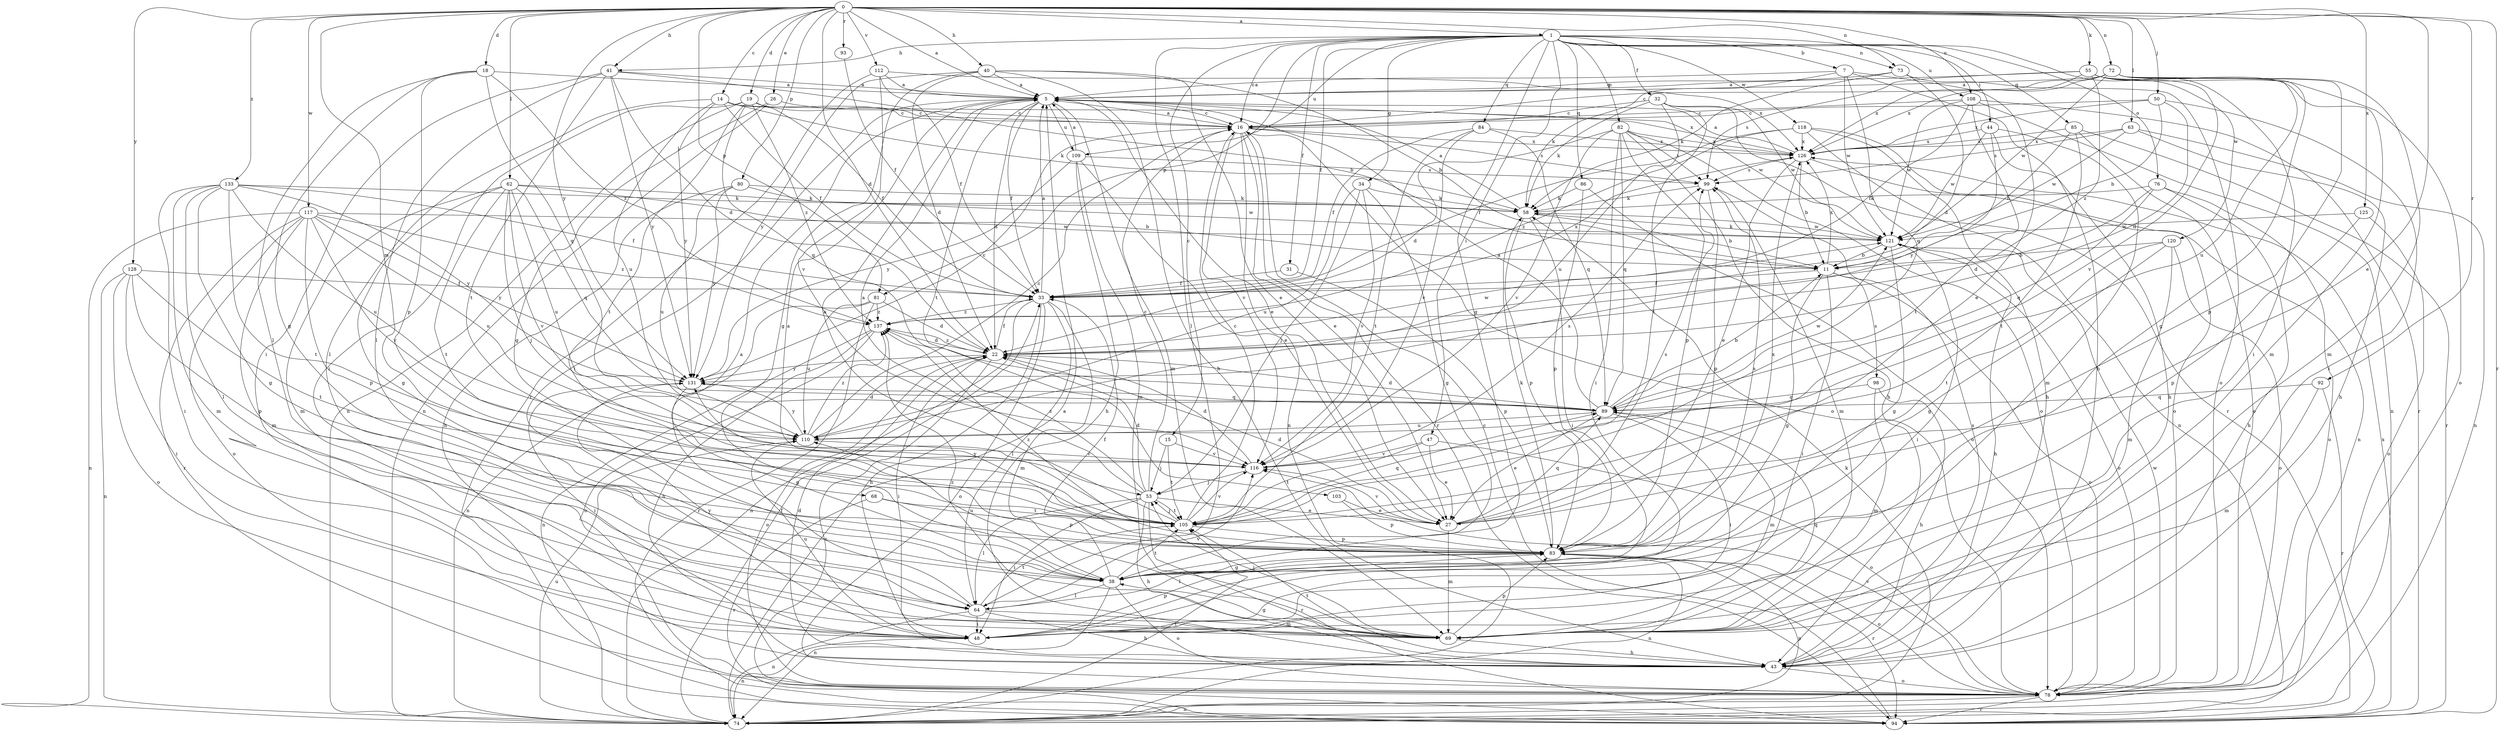 strict digraph  {
0;
1;
5;
7;
11;
14;
15;
16;
18;
19;
22;
26;
27;
31;
32;
33;
34;
38;
40;
41;
43;
44;
47;
48;
50;
53;
55;
58;
62;
63;
64;
68;
69;
72;
73;
74;
76;
78;
80;
81;
82;
83;
84;
85;
86;
89;
92;
93;
94;
98;
99;
103;
105;
108;
109;
110;
112;
116;
117;
118;
120;
121;
125;
126;
128;
131;
133;
137;
0 -> 1  [label=a];
0 -> 5  [label=a];
0 -> 14  [label=c];
0 -> 18  [label=d];
0 -> 19  [label=d];
0 -> 22  [label=d];
0 -> 26  [label=e];
0 -> 27  [label=e];
0 -> 40  [label=h];
0 -> 41  [label=h];
0 -> 50  [label=j];
0 -> 55  [label=k];
0 -> 62  [label=l];
0 -> 63  [label=l];
0 -> 68  [label=m];
0 -> 72  [label=n];
0 -> 73  [label=n];
0 -> 80  [label=p];
0 -> 81  [label=p];
0 -> 92  [label=r];
0 -> 93  [label=r];
0 -> 94  [label=r];
0 -> 108  [label=u];
0 -> 112  [label=v];
0 -> 117  [label=w];
0 -> 125  [label=x];
0 -> 128  [label=y];
0 -> 131  [label=y];
0 -> 133  [label=z];
1 -> 7  [label=b];
1 -> 15  [label=c];
1 -> 16  [label=c];
1 -> 31  [label=f];
1 -> 32  [label=f];
1 -> 33  [label=f];
1 -> 34  [label=g];
1 -> 38  [label=g];
1 -> 41  [label=h];
1 -> 44  [label=i];
1 -> 47  [label=i];
1 -> 64  [label=l];
1 -> 73  [label=n];
1 -> 76  [label=o];
1 -> 81  [label=p];
1 -> 82  [label=p];
1 -> 84  [label=q];
1 -> 85  [label=q];
1 -> 86  [label=q];
1 -> 108  [label=u];
1 -> 109  [label=u];
1 -> 118  [label=w];
1 -> 120  [label=w];
5 -> 16  [label=c];
5 -> 22  [label=d];
5 -> 27  [label=e];
5 -> 33  [label=f];
5 -> 48  [label=i];
5 -> 69  [label=m];
5 -> 103  [label=t];
5 -> 109  [label=u];
5 -> 121  [label=w];
7 -> 5  [label=a];
7 -> 27  [label=e];
7 -> 43  [label=h];
7 -> 58  [label=k];
7 -> 89  [label=q];
7 -> 121  [label=w];
11 -> 33  [label=f];
11 -> 38  [label=g];
11 -> 48  [label=i];
11 -> 78  [label=o];
11 -> 98  [label=s];
11 -> 126  [label=x];
14 -> 16  [label=c];
14 -> 33  [label=f];
14 -> 58  [label=k];
14 -> 64  [label=l];
14 -> 110  [label=u];
14 -> 126  [label=x];
14 -> 131  [label=y];
15 -> 53  [label=j];
15 -> 105  [label=t];
15 -> 116  [label=v];
16 -> 5  [label=a];
16 -> 27  [label=e];
16 -> 74  [label=n];
16 -> 78  [label=o];
16 -> 94  [label=r];
16 -> 99  [label=s];
16 -> 116  [label=v];
16 -> 126  [label=x];
18 -> 5  [label=a];
18 -> 38  [label=g];
18 -> 64  [label=l];
18 -> 83  [label=p];
18 -> 89  [label=q];
18 -> 137  [label=z];
19 -> 16  [label=c];
19 -> 33  [label=f];
19 -> 48  [label=i];
19 -> 74  [label=n];
19 -> 89  [label=q];
19 -> 105  [label=t];
19 -> 137  [label=z];
22 -> 33  [label=f];
22 -> 48  [label=i];
22 -> 78  [label=o];
22 -> 94  [label=r];
22 -> 121  [label=w];
22 -> 131  [label=y];
22 -> 137  [label=z];
26 -> 16  [label=c];
26 -> 38  [label=g];
26 -> 74  [label=n];
27 -> 22  [label=d];
27 -> 69  [label=m];
27 -> 89  [label=q];
27 -> 99  [label=s];
27 -> 116  [label=v];
31 -> 33  [label=f];
31 -> 83  [label=p];
32 -> 16  [label=c];
32 -> 58  [label=k];
32 -> 94  [label=r];
32 -> 105  [label=t];
32 -> 110  [label=u];
32 -> 121  [label=w];
33 -> 5  [label=a];
33 -> 43  [label=h];
33 -> 64  [label=l];
33 -> 69  [label=m];
33 -> 74  [label=n];
33 -> 78  [label=o];
33 -> 126  [label=x];
33 -> 137  [label=z];
34 -> 38  [label=g];
34 -> 53  [label=j];
34 -> 58  [label=k];
34 -> 110  [label=u];
34 -> 116  [label=v];
38 -> 33  [label=f];
38 -> 64  [label=l];
38 -> 74  [label=n];
38 -> 78  [label=o];
38 -> 105  [label=t];
38 -> 110  [label=u];
40 -> 5  [label=a];
40 -> 11  [label=b];
40 -> 22  [label=d];
40 -> 27  [label=e];
40 -> 38  [label=g];
40 -> 43  [label=h];
40 -> 131  [label=y];
41 -> 5  [label=a];
41 -> 11  [label=b];
41 -> 22  [label=d];
41 -> 48  [label=i];
41 -> 64  [label=l];
41 -> 105  [label=t];
41 -> 131  [label=y];
43 -> 22  [label=d];
43 -> 78  [label=o];
43 -> 99  [label=s];
43 -> 105  [label=t];
44 -> 43  [label=h];
44 -> 69  [label=m];
44 -> 121  [label=w];
44 -> 126  [label=x];
44 -> 131  [label=y];
47 -> 27  [label=e];
47 -> 78  [label=o];
47 -> 105  [label=t];
47 -> 116  [label=v];
48 -> 74  [label=n];
48 -> 83  [label=p];
48 -> 110  [label=u];
50 -> 11  [label=b];
50 -> 16  [label=c];
50 -> 22  [label=d];
50 -> 48  [label=i];
50 -> 126  [label=x];
53 -> 5  [label=a];
53 -> 16  [label=c];
53 -> 22  [label=d];
53 -> 27  [label=e];
53 -> 43  [label=h];
53 -> 48  [label=i];
53 -> 64  [label=l];
53 -> 94  [label=r];
53 -> 105  [label=t];
53 -> 137  [label=z];
55 -> 5  [label=a];
55 -> 48  [label=i];
55 -> 69  [label=m];
55 -> 78  [label=o];
55 -> 99  [label=s];
55 -> 116  [label=v];
55 -> 126  [label=x];
55 -> 137  [label=z];
58 -> 5  [label=a];
58 -> 11  [label=b];
58 -> 48  [label=i];
58 -> 83  [label=p];
58 -> 121  [label=w];
62 -> 11  [label=b];
62 -> 38  [label=g];
62 -> 53  [label=j];
62 -> 58  [label=k];
62 -> 69  [label=m];
62 -> 89  [label=q];
62 -> 105  [label=t];
62 -> 110  [label=u];
62 -> 116  [label=v];
63 -> 43  [label=h];
63 -> 74  [label=n];
63 -> 99  [label=s];
63 -> 121  [label=w];
63 -> 126  [label=x];
64 -> 5  [label=a];
64 -> 43  [label=h];
64 -> 48  [label=i];
64 -> 69  [label=m];
64 -> 74  [label=n];
64 -> 105  [label=t];
64 -> 116  [label=v];
68 -> 83  [label=p];
68 -> 94  [label=r];
68 -> 105  [label=t];
69 -> 38  [label=g];
69 -> 43  [label=h];
69 -> 53  [label=j];
69 -> 83  [label=p];
69 -> 89  [label=q];
69 -> 131  [label=y];
69 -> 137  [label=z];
72 -> 5  [label=a];
72 -> 16  [label=c];
72 -> 38  [label=g];
72 -> 69  [label=m];
72 -> 83  [label=p];
72 -> 110  [label=u];
72 -> 121  [label=w];
72 -> 126  [label=x];
73 -> 5  [label=a];
73 -> 22  [label=d];
73 -> 58  [label=k];
73 -> 78  [label=o];
74 -> 5  [label=a];
74 -> 33  [label=f];
74 -> 58  [label=k];
74 -> 83  [label=p];
74 -> 105  [label=t];
74 -> 110  [label=u];
76 -> 22  [label=d];
76 -> 43  [label=h];
76 -> 58  [label=k];
76 -> 78  [label=o];
76 -> 89  [label=q];
78 -> 74  [label=n];
78 -> 94  [label=r];
78 -> 116  [label=v];
78 -> 121  [label=w];
80 -> 43  [label=h];
80 -> 58  [label=k];
80 -> 110  [label=u];
80 -> 121  [label=w];
80 -> 131  [label=y];
81 -> 22  [label=d];
81 -> 74  [label=n];
81 -> 94  [label=r];
81 -> 110  [label=u];
81 -> 137  [label=z];
82 -> 22  [label=d];
82 -> 43  [label=h];
82 -> 48  [label=i];
82 -> 78  [label=o];
82 -> 83  [label=p];
82 -> 89  [label=q];
82 -> 99  [label=s];
82 -> 116  [label=v];
82 -> 126  [label=x];
83 -> 5  [label=a];
83 -> 38  [label=g];
83 -> 58  [label=k];
83 -> 64  [label=l];
83 -> 74  [label=n];
83 -> 78  [label=o];
83 -> 94  [label=r];
83 -> 99  [label=s];
83 -> 126  [label=x];
83 -> 137  [label=z];
84 -> 33  [label=f];
84 -> 89  [label=q];
84 -> 105  [label=t];
84 -> 116  [label=v];
84 -> 126  [label=x];
85 -> 11  [label=b];
85 -> 78  [label=o];
85 -> 94  [label=r];
85 -> 105  [label=t];
85 -> 126  [label=x];
86 -> 58  [label=k];
86 -> 78  [label=o];
86 -> 83  [label=p];
89 -> 5  [label=a];
89 -> 11  [label=b];
89 -> 22  [label=d];
89 -> 27  [label=e];
89 -> 48  [label=i];
89 -> 69  [label=m];
89 -> 110  [label=u];
89 -> 121  [label=w];
92 -> 69  [label=m];
92 -> 89  [label=q];
92 -> 94  [label=r];
93 -> 33  [label=f];
94 -> 16  [label=c];
94 -> 126  [label=x];
98 -> 43  [label=h];
98 -> 69  [label=m];
98 -> 89  [label=q];
99 -> 58  [label=k];
99 -> 69  [label=m];
99 -> 83  [label=p];
103 -> 27  [label=e];
103 -> 83  [label=p];
105 -> 5  [label=a];
105 -> 16  [label=c];
105 -> 53  [label=j];
105 -> 83  [label=p];
105 -> 89  [label=q];
105 -> 116  [label=v];
105 -> 131  [label=y];
108 -> 16  [label=c];
108 -> 33  [label=f];
108 -> 74  [label=n];
108 -> 94  [label=r];
108 -> 105  [label=t];
108 -> 121  [label=w];
109 -> 5  [label=a];
109 -> 27  [label=e];
109 -> 43  [label=h];
109 -> 69  [label=m];
109 -> 99  [label=s];
109 -> 131  [label=y];
110 -> 16  [label=c];
110 -> 22  [label=d];
110 -> 116  [label=v];
110 -> 131  [label=y];
110 -> 137  [label=z];
112 -> 5  [label=a];
112 -> 33  [label=f];
112 -> 94  [label=r];
112 -> 116  [label=v];
112 -> 126  [label=x];
116 -> 22  [label=d];
116 -> 53  [label=j];
116 -> 99  [label=s];
117 -> 69  [label=m];
117 -> 74  [label=n];
117 -> 78  [label=o];
117 -> 83  [label=p];
117 -> 94  [label=r];
117 -> 110  [label=u];
117 -> 116  [label=v];
117 -> 121  [label=w];
117 -> 131  [label=y];
117 -> 137  [label=z];
118 -> 33  [label=f];
118 -> 43  [label=h];
118 -> 74  [label=n];
118 -> 78  [label=o];
118 -> 126  [label=x];
118 -> 137  [label=z];
120 -> 11  [label=b];
120 -> 38  [label=g];
120 -> 69  [label=m];
120 -> 78  [label=o];
120 -> 105  [label=t];
121 -> 11  [label=b];
121 -> 38  [label=g];
121 -> 43  [label=h];
121 -> 48  [label=i];
121 -> 58  [label=k];
121 -> 78  [label=o];
125 -> 78  [label=o];
125 -> 83  [label=p];
125 -> 121  [label=w];
126 -> 5  [label=a];
126 -> 11  [label=b];
126 -> 27  [label=e];
126 -> 74  [label=n];
126 -> 99  [label=s];
128 -> 33  [label=f];
128 -> 48  [label=i];
128 -> 74  [label=n];
128 -> 78  [label=o];
128 -> 83  [label=p];
128 -> 105  [label=t];
131 -> 16  [label=c];
131 -> 38  [label=g];
131 -> 48  [label=i];
131 -> 89  [label=q];
133 -> 33  [label=f];
133 -> 38  [label=g];
133 -> 48  [label=i];
133 -> 58  [label=k];
133 -> 64  [label=l];
133 -> 69  [label=m];
133 -> 105  [label=t];
133 -> 110  [label=u];
133 -> 131  [label=y];
137 -> 22  [label=d];
137 -> 43  [label=h];
137 -> 74  [label=n];
137 -> 78  [label=o];
}
